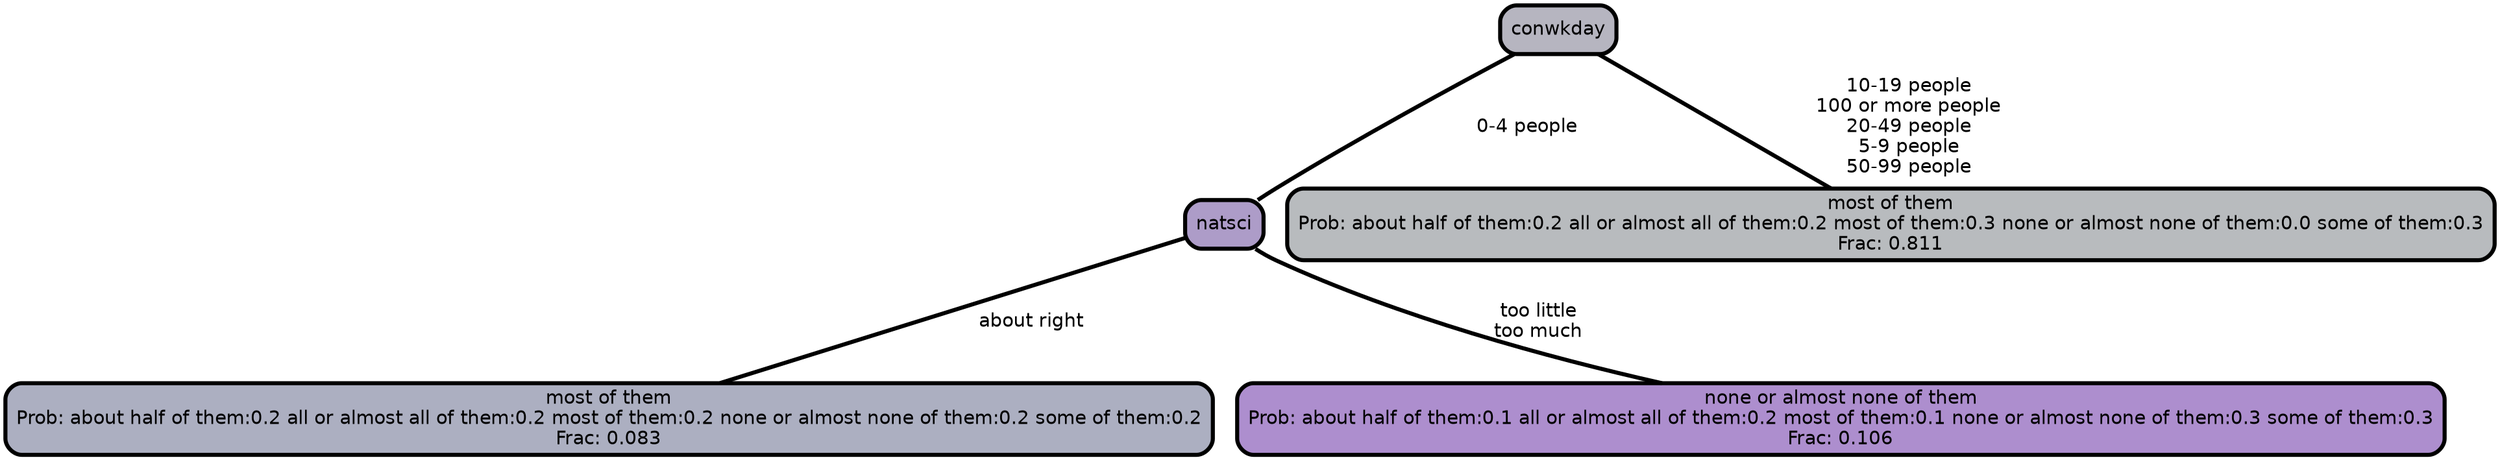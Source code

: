 graph Tree {
node [shape=box, style="filled, rounded",color="black",penwidth="3",fontcolor="black",                 fontname=helvetica] ;
graph [ranksep="0 equally", splines=straight,                 bgcolor=transparent, dpi=200] ;
edge [fontname=helvetica, color=black] ;
0 [label="most of them
Prob: about half of them:0.2 all or almost all of them:0.2 most of them:0.2 none or almost none of them:0.2 some of them:0.2
Frac: 0.083", fillcolor="#acafc1"] ;
1 [label="natsci", fillcolor="#ad9cc8"] ;
2 [label="none or almost none of them
Prob: about half of them:0.1 all or almost all of them:0.2 most of them:0.1 none or almost none of them:0.3 some of them:0.3
Frac: 0.106", fillcolor="#ad8ece"] ;
3 [label="conwkday", fillcolor="#b6b5c0"] ;
4 [label="most of them
Prob: about half of them:0.2 all or almost all of them:0.2 most of them:0.3 none or almost none of them:0.0 some of them:0.3
Frac: 0.811", fillcolor="#b8bbbe"] ;
1 -- 0 [label=" about right",penwidth=3] ;
1 -- 2 [label=" too little\n too much",penwidth=3] ;
3 -- 1 [label=" 0-4 people",penwidth=3] ;
3 -- 4 [label=" 10-19 people\n 100 or more people\n 20-49 people\n 5-9 people\n 50-99 people",penwidth=3] ;
{rank = same;}}